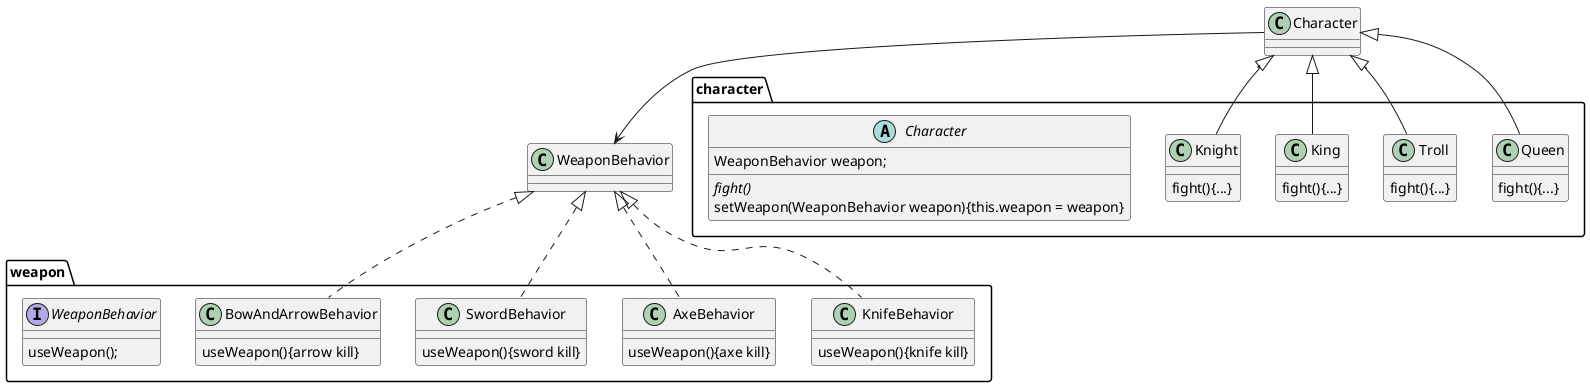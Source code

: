 @startuml
    Character --> WeaponBehavior

package weapon{

    WeaponBehavior <|.. KnifeBehavior
    WeaponBehavior <|.. AxeBehavior
    WeaponBehavior <|.. SwordBehavior
    WeaponBehavior <|.. BowAndArrowBehavior

    interface WeaponBehavior{
        useWeapon();
    }
    class KnifeBehavior{
        useWeapon(){knife kill}
    }
    class AxeBehavior{
        useWeapon(){axe kill}
    }
    class SwordBehavior{
       useWeapon(){sword kill}
    }
    class BowAndArrowBehavior{
       useWeapon(){arrow kill}
    }
}

package character{

    Character <|-- Queen
    Character <|-- Troll
    Character <|-- King
    Character <|-- Knight

    abstract class Character{
        WeaponBehavior weapon;
        {abstract} fight()
        setWeapon(WeaponBehavior weapon){this.weapon = weapon}
    }
    class Queen{
        fight(){...}
    }
    class Troll{
        fight(){...}
    }
    class King{
        fight(){...}
    }
    class Knight{
        fight(){...}
    }
}
@enduml
